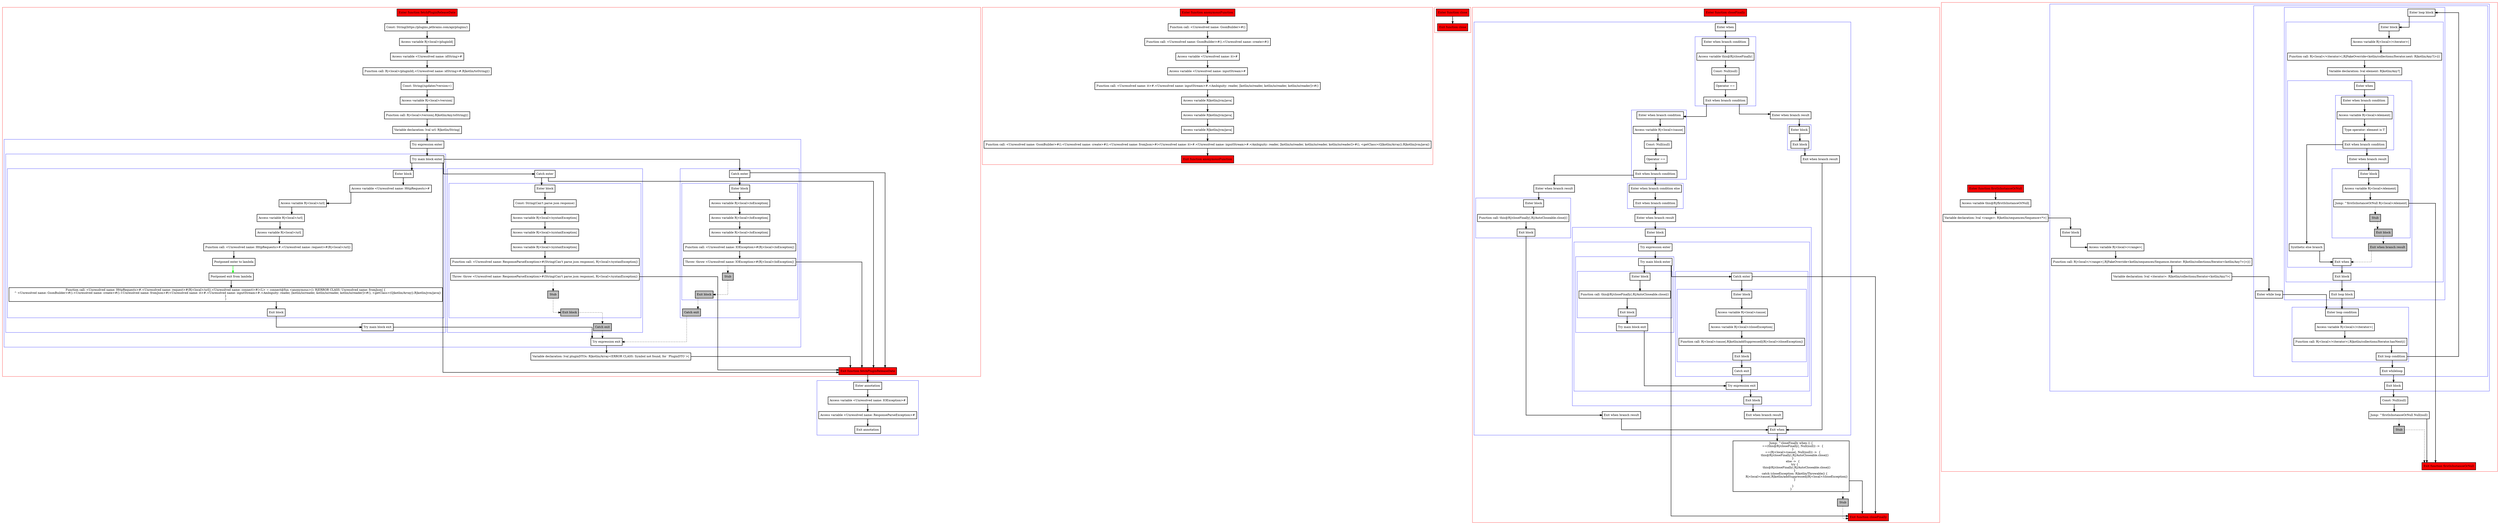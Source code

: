 digraph complex_kt {
    graph [splines=ortho nodesep=3]
    node [shape=box penwidth=2]
    edge [penwidth=2]

    subgraph cluster_0 {
        color=red
        0 [label="Enter function fetchPluginReleaseDate" style="filled" fillcolor=red];
        1 [label="Const: String(https://plugins.jetbrains.com/api/plugins/)"];
        2 [label="Access variable R|<local>/pluginId|"];
        3 [label="Access variable <Unresolved name: idString>#"];
        4 [label="Function call: R|<local>/pluginId|.<Unresolved name: idString>#.R|kotlin/toString|()"];
        5 [label="Const: String(/updates?version=)"];
        6 [label="Access variable R|<local>/version|"];
        7 [label="Function call: R|<local>/version|.R|kotlin/Any.toString|()"];
        8 [label="Variable declaration: lval url: R|kotlin/String|"];
        subgraph cluster_1 {
            color=blue
            9 [label="Try expression enter"];
            subgraph cluster_2 {
                color=blue
                10 [label="Try main block enter"];
                subgraph cluster_3 {
                    color=blue
                    11 [label="Enter block"];
                    12 [label="Access variable <Unresolved name: HttpRequests>#"];
                    13 [label="Access variable R|<local>/url|"];
                    14 [label="Access variable R|<local>/url|"];
                    15 [label="Access variable R|<local>/url|"];
                    16 [label="Function call: <Unresolved name: HttpRequests>#.<Unresolved name: request>#(R|<local>/url|)"];
                    17 [label="Postponed enter to lambda"];
                    18 [label="Postponed exit from lambda"];
                    19 [label="Function call: <Unresolved name: HttpRequests>#.<Unresolved name: request>#(R|<local>/url|).<Unresolved name: connect>#(<L> = connect@fun <anonymous>(): R|ERROR CLASS: Unresolved name: fromJson| {
    ^ <Unresolved name: GsonBuilder>#().<Unresolved name: create>#().<Unresolved name: fromJson>#(<Unresolved name: it>#.<Unresolved name: inputStream>#.<Ambiguity: reader, [kotlin/io/reader, kotlin/io/reader, kotlin/io/reader]>#(), <getClass>(Q|kotlin/Array|).R|kotlin/jvm/java|)
}
)"];
                    20 [label="Exit block"];
                }
                21 [label="Try main block exit"];
            }
            subgraph cluster_4 {
                color=blue
                22 [label="Catch enter"];
                subgraph cluster_5 {
                    color=blue
                    23 [label="Enter block"];
                    24 [label="Const: String(Can't parse json response)"];
                    25 [label="Access variable R|<local>/syntaxException|"];
                    26 [label="Access variable R|<local>/syntaxException|"];
                    27 [label="Access variable R|<local>/syntaxException|"];
                    28 [label="Function call: <Unresolved name: ResponseParseException>#(String(Can't parse json response), R|<local>/syntaxException|)"];
                    29 [label="Throw: throw <Unresolved name: ResponseParseException>#(String(Can't parse json response), R|<local>/syntaxException|)"];
                    30 [label="Stub" style="filled" fillcolor=gray];
                    31 [label="Exit block" style="filled" fillcolor=gray];
                }
                32 [label="Catch exit" style="filled" fillcolor=gray];
            }
            subgraph cluster_6 {
                color=blue
                33 [label="Catch enter"];
                subgraph cluster_7 {
                    color=blue
                    34 [label="Enter block"];
                    35 [label="Access variable R|<local>/ioException|"];
                    36 [label="Access variable R|<local>/ioException|"];
                    37 [label="Access variable R|<local>/ioException|"];
                    38 [label="Function call: <Unresolved name: IOException>#(R|<local>/ioException|)"];
                    39 [label="Throw: throw <Unresolved name: IOException>#(R|<local>/ioException|)"];
                    40 [label="Stub" style="filled" fillcolor=gray];
                    41 [label="Exit block" style="filled" fillcolor=gray];
                }
                42 [label="Catch exit" style="filled" fillcolor=gray];
            }
            43 [label="Try expression exit"];
        }
        44 [label="Variable declaration: lval pluginDTOs: R|kotlin/Array<ERROR CLASS: Symbol not found, for `PluginDTO`>|"];
        45 [label="Exit function fetchPluginReleaseDate" style="filled" fillcolor=red];
    }
    subgraph cluster_8 {
        color=blue
        46 [label="Enter annotation"];
        47 [label="Access variable <Unresolved name: IOException>#"];
        48 [label="Access variable <Unresolved name: ResponseParseException>#"];
        49 [label="Exit annotation"];
    }

    0 -> {1};
    1 -> {2};
    2 -> {3};
    3 -> {4};
    4 -> {5};
    5 -> {6};
    6 -> {7};
    7 -> {8};
    8 -> {9};
    9 -> {10};
    10 -> {45 33 22 11};
    11 -> {12};
    12 -> {13};
    13 -> {14};
    14 -> {15};
    15 -> {16};
    16 -> {17};
    17 -> {18 18} [color=green];
    18 -> {19};
    19 -> {20};
    20 -> {21};
    21 -> {43};
    22 -> {45 23};
    23 -> {24};
    24 -> {25};
    25 -> {26};
    26 -> {27};
    27 -> {28};
    28 -> {29};
    29 -> {45};
    29 -> {30} [style=dotted];
    30 -> {31} [style=dotted];
    31 -> {32} [style=dotted];
    32 -> {43} [style=dotted];
    33 -> {45 34};
    34 -> {35};
    35 -> {36};
    36 -> {37};
    37 -> {38};
    38 -> {39};
    39 -> {45};
    39 -> {40} [style=dotted];
    40 -> {41} [style=dotted];
    41 -> {42} [style=dotted];
    42 -> {43} [style=dotted];
    43 -> {44};
    44 -> {45};
    45 -> {46};
    46 -> {47};
    47 -> {48};
    48 -> {49};

    subgraph cluster_9 {
        color=red
        50 [label="Enter function anonymousFunction" style="filled" fillcolor=red];
        51 [label="Function call: <Unresolved name: GsonBuilder>#()"];
        52 [label="Function call: <Unresolved name: GsonBuilder>#().<Unresolved name: create>#()"];
        53 [label="Access variable <Unresolved name: it>#"];
        54 [label="Access variable <Unresolved name: inputStream>#"];
        55 [label="Function call: <Unresolved name: it>#.<Unresolved name: inputStream>#.<Ambiguity: reader, [kotlin/io/reader, kotlin/io/reader, kotlin/io/reader]>#()"];
        56 [label="Access variable R|kotlin/jvm/java|"];
        57 [label="Access variable R|kotlin/jvm/java|"];
        58 [label="Access variable R|kotlin/jvm/java|"];
        59 [label="Function call: <Unresolved name: GsonBuilder>#().<Unresolved name: create>#().<Unresolved name: fromJson>#(<Unresolved name: it>#.<Unresolved name: inputStream>#.<Ambiguity: reader, [kotlin/io/reader, kotlin/io/reader, kotlin/io/reader]>#(), <getClass>(Q|kotlin/Array|).R|kotlin/jvm/java|)"];
        60 [label="Exit function anonymousFunction" style="filled" fillcolor=red];
    }

    50 -> {51};
    51 -> {52};
    52 -> {53};
    53 -> {54};
    54 -> {55};
    55 -> {56};
    56 -> {57};
    57 -> {58};
    58 -> {59};
    59 -> {60};

    subgraph cluster_10 {
        color=red
        61 [label="Enter function close" style="filled" fillcolor=red];
        62 [label="Exit function close" style="filled" fillcolor=red];
    }

    61 -> {62};

    subgraph cluster_11 {
        color=red
        63 [label="Enter function closeFinally" style="filled" fillcolor=red];
        subgraph cluster_12 {
            color=blue
            64 [label="Enter when"];
            subgraph cluster_13 {
                color=blue
                65 [label="Enter when branch condition "];
                66 [label="Access variable this@R|/closeFinally|"];
                67 [label="Const: Null(null)"];
                68 [label="Operator =="];
                69 [label="Exit when branch condition"];
            }
            subgraph cluster_14 {
                color=blue
                70 [label="Enter when branch condition "];
                71 [label="Access variable R|<local>/cause|"];
                72 [label="Const: Null(null)"];
                73 [label="Operator =="];
                74 [label="Exit when branch condition"];
            }
            subgraph cluster_15 {
                color=blue
                75 [label="Enter when branch condition else"];
                76 [label="Exit when branch condition"];
            }
            77 [label="Enter when branch result"];
            subgraph cluster_16 {
                color=blue
                78 [label="Enter block"];
                subgraph cluster_17 {
                    color=blue
                    79 [label="Try expression enter"];
                    subgraph cluster_18 {
                        color=blue
                        80 [label="Try main block enter"];
                        subgraph cluster_19 {
                            color=blue
                            81 [label="Enter block"];
                            82 [label="Function call: this@R|/closeFinally|.R|/AutoCloseable.close|()"];
                            83 [label="Exit block"];
                        }
                        84 [label="Try main block exit"];
                    }
                    subgraph cluster_20 {
                        color=blue
                        85 [label="Catch enter"];
                        subgraph cluster_21 {
                            color=blue
                            86 [label="Enter block"];
                            87 [label="Access variable R|<local>/cause|"];
                            88 [label="Access variable R|<local>/closeException|"];
                            89 [label="Function call: R|<local>/cause|.R|kotlin/addSuppressed|(R|<local>/closeException|)"];
                            90 [label="Exit block"];
                        }
                        91 [label="Catch exit"];
                    }
                    92 [label="Try expression exit"];
                }
                93 [label="Exit block"];
            }
            94 [label="Exit when branch result"];
            95 [label="Enter when branch result"];
            subgraph cluster_22 {
                color=blue
                96 [label="Enter block"];
                97 [label="Function call: this@R|/closeFinally|.R|/AutoCloseable.close|()"];
                98 [label="Exit block"];
            }
            99 [label="Exit when branch result"];
            100 [label="Enter when branch result"];
            subgraph cluster_23 {
                color=blue
                101 [label="Enter block"];
                102 [label="Exit block"];
            }
            103 [label="Exit when branch result"];
            104 [label="Exit when"];
        }
        105 [label="Jump: ^closeFinally when () {
    ==(this@R|/closeFinally|, Null(null)) ->  {
    }
    ==(R|<local>/cause|, Null(null)) ->  {
        this@R|/closeFinally|.R|/AutoCloseable.close|()
    }
    else ->  {
        try {
            this@R|/closeFinally|.R|/AutoCloseable.close|()
        }
        catch (closeException: R|kotlin/Throwable|) {
            R|<local>/cause|.R|kotlin/addSuppressed|(R|<local>/closeException|)
        }

    }
}
"];
        106 [label="Stub" style="filled" fillcolor=gray];
        107 [label="Exit function closeFinally" style="filled" fillcolor=red];
    }

    63 -> {64};
    64 -> {65};
    65 -> {66};
    66 -> {67};
    67 -> {68};
    68 -> {69};
    69 -> {100 70};
    70 -> {71};
    71 -> {72};
    72 -> {73};
    73 -> {74};
    74 -> {95 75};
    75 -> {76};
    76 -> {77};
    77 -> {78};
    78 -> {79};
    79 -> {80};
    80 -> {107 85 81};
    81 -> {82};
    82 -> {83};
    83 -> {84};
    84 -> {92};
    85 -> {107 86};
    86 -> {87};
    87 -> {88};
    88 -> {89};
    89 -> {90};
    90 -> {91};
    91 -> {92};
    92 -> {93};
    93 -> {94};
    94 -> {104};
    95 -> {96};
    96 -> {97};
    97 -> {98};
    98 -> {99};
    99 -> {104};
    100 -> {101};
    101 -> {102};
    102 -> {103};
    103 -> {104};
    104 -> {105};
    105 -> {107};
    105 -> {106} [style=dotted];
    106 -> {107} [style=dotted];

    subgraph cluster_24 {
        color=red
        108 [label="Enter function firstIsInstanceOrNull" style="filled" fillcolor=red];
        109 [label="Access variable this@R|/firstIsInstanceOrNull|"];
        110 [label="Variable declaration: lval <range>: R|kotlin/sequences/Sequence<*>|"];
        subgraph cluster_25 {
            color=blue
            111 [label="Enter block"];
            112 [label="Access variable R|<local>/<range>|"];
            113 [label="Function call: R|<local>/<range>|.R|FakeOverride<kotlin/sequences/Sequence.iterator: R|kotlin/collections/Iterator<kotlin/Any?>|>|()"];
            114 [label="Variable declaration: lval <iterator>: R|kotlin/collections/Iterator<kotlin/Any?>|"];
            subgraph cluster_26 {
                color=blue
                115 [label="Enter while loop"];
                subgraph cluster_27 {
                    color=blue
                    116 [label="Enter loop condition"];
                    117 [label="Access variable R|<local>/<iterator>|"];
                    118 [label="Function call: R|<local>/<iterator>|.R|kotlin/collections/Iterator.hasNext|()"];
                    119 [label="Exit loop condition"];
                }
                subgraph cluster_28 {
                    color=blue
                    120 [label="Enter loop block"];
                    subgraph cluster_29 {
                        color=blue
                        121 [label="Enter block"];
                        122 [label="Access variable R|<local>/<iterator>|"];
                        123 [label="Function call: R|<local>/<iterator>|.R|FakeOverride<kotlin/collections/Iterator.next: R|kotlin/Any?|>|()"];
                        124 [label="Variable declaration: lval element: R|kotlin/Any?|"];
                        subgraph cluster_30 {
                            color=blue
                            125 [label="Enter when"];
                            subgraph cluster_31 {
                                color=blue
                                126 [label="Enter when branch condition "];
                                127 [label="Access variable R|<local>/element|"];
                                128 [label="Type operator: element is T"];
                                129 [label="Exit when branch condition"];
                            }
                            130 [label="Synthetic else branch"];
                            131 [label="Enter when branch result"];
                            subgraph cluster_32 {
                                color=blue
                                132 [label="Enter block"];
                                133 [label="Access variable R|<local>/element|"];
                                134 [label="Jump: ^firstIsInstanceOrNull R|<local>/element|"];
                                135 [label="Stub" style="filled" fillcolor=gray];
                                136 [label="Exit block" style="filled" fillcolor=gray];
                            }
                            137 [label="Exit when branch result" style="filled" fillcolor=gray];
                            138 [label="Exit when"];
                        }
                        139 [label="Exit block"];
                    }
                    140 [label="Exit loop block"];
                }
                141 [label="Exit whileloop"];
            }
            142 [label="Exit block"];
        }
        143 [label="Const: Null(null)"];
        144 [label="Jump: ^firstIsInstanceOrNull Null(null)"];
        145 [label="Stub" style="filled" fillcolor=gray];
        146 [label="Exit function firstIsInstanceOrNull" style="filled" fillcolor=red];
    }

    108 -> {109};
    109 -> {110};
    110 -> {111};
    111 -> {112};
    112 -> {113};
    113 -> {114};
    114 -> {115};
    115 -> {116};
    116 -> {117};
    117 -> {118};
    118 -> {119};
    119 -> {141 120};
    120 -> {121};
    121 -> {122};
    122 -> {123};
    123 -> {124};
    124 -> {125};
    125 -> {126};
    126 -> {127};
    127 -> {128};
    128 -> {129};
    129 -> {131 130};
    130 -> {138};
    131 -> {132};
    132 -> {133};
    133 -> {134};
    134 -> {146};
    134 -> {135} [style=dotted];
    135 -> {136} [style=dotted];
    136 -> {137} [style=dotted];
    137 -> {138} [style=dotted];
    138 -> {139};
    139 -> {140};
    140 -> {116};
    141 -> {142};
    142 -> {143};
    143 -> {144};
    144 -> {146};
    144 -> {145} [style=dotted];
    145 -> {146} [style=dotted];

}
